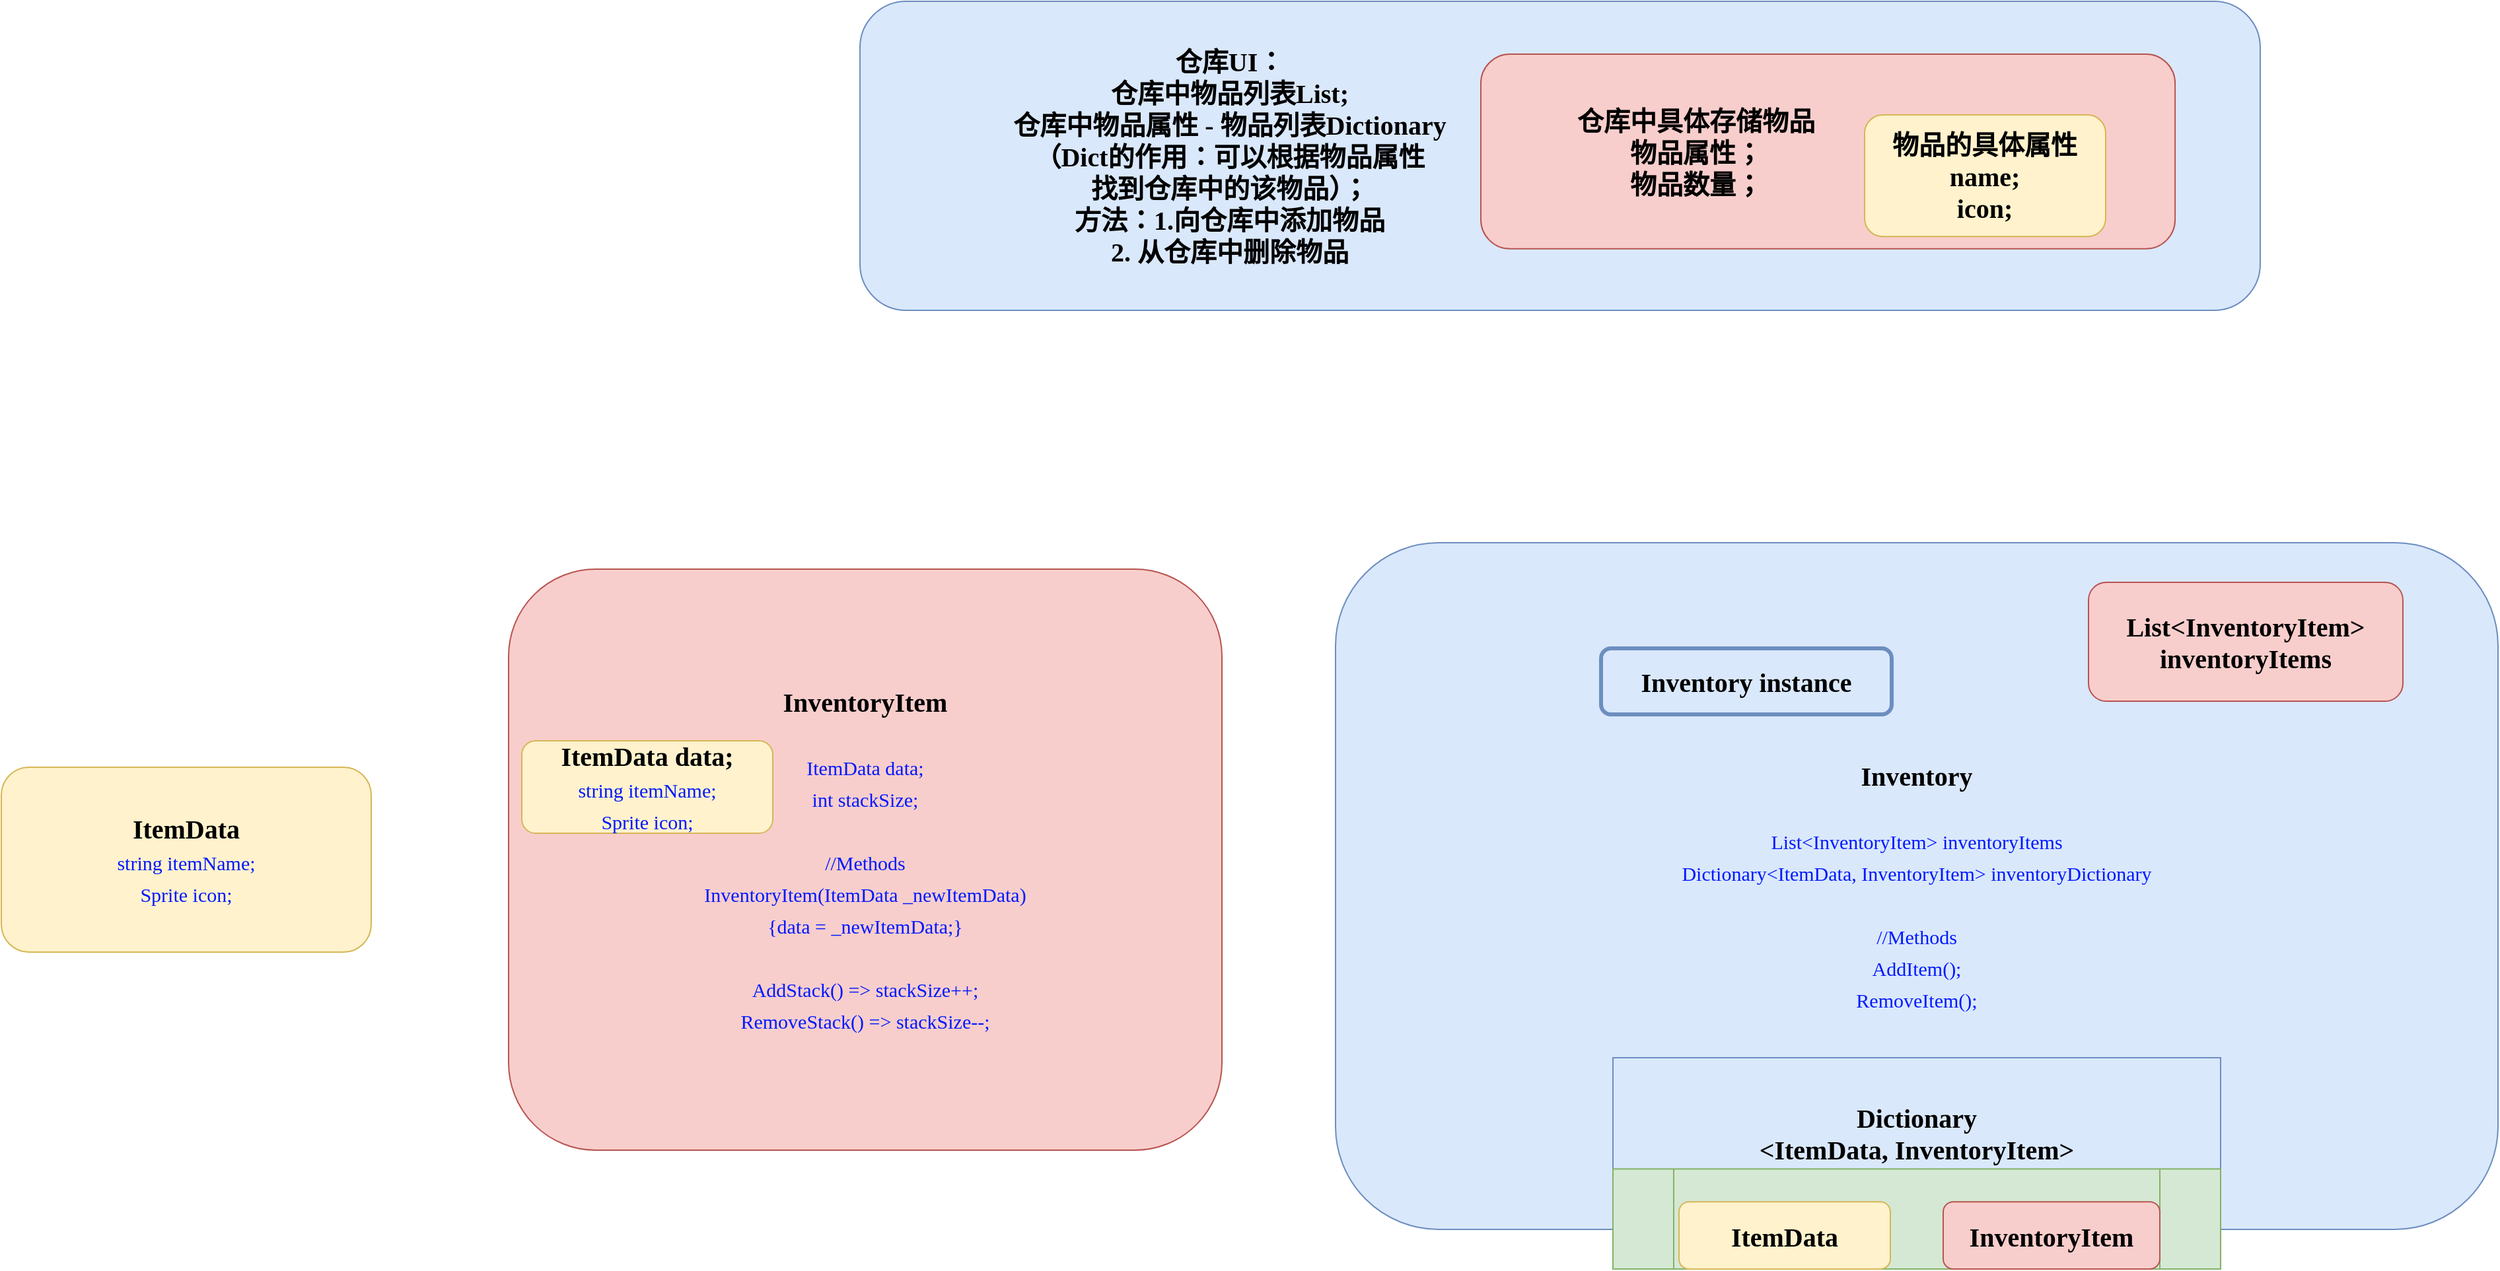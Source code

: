 <mxfile version="27.0.3">
  <diagram name="第 1 页" id="d9a0k_mFq8F035uaQbnA">
    <mxGraphModel dx="2194" dy="2364" grid="1" gridSize="10" guides="1" tooltips="1" connect="1" arrows="1" fold="1" page="1" pageScale="1" pageWidth="827" pageHeight="1169" math="0" shadow="0">
      <root>
        <mxCell id="0" />
        <mxCell id="1" parent="0" />
        <mxCell id="zPP25lYwPmgQLzwcbYbT-2" value="ItemData&lt;div&gt;&lt;span style=&quot;font-weight: normal;&quot;&gt;&lt;font style=&quot;font-size: 15px; color: rgb(0, 25, 255);&quot;&gt;string itemName;&lt;/font&gt;&lt;/span&gt;&lt;/div&gt;&lt;div&gt;&lt;span style=&quot;font-weight: normal;&quot;&gt;&lt;font style=&quot;font-size: 15px; color: rgb(0, 25, 255);&quot;&gt;Sprite icon;&lt;/font&gt;&lt;/span&gt;&lt;/div&gt;" style="rounded=1;whiteSpace=wrap;html=1;fillColor=#fff2cc;strokeColor=#d6b656;fontSize=20;fontStyle=1;fontFamily=Comic Sans MS;" vertex="1" parent="1">
          <mxGeometry x="30" y="30" width="280" height="140" as="geometry" />
        </mxCell>
        <mxCell id="zPP25lYwPmgQLzwcbYbT-6" value="Inventory&lt;div&gt;&lt;br&gt;&lt;div&gt;&lt;font color=&quot;#0019ff&quot;&gt;&lt;span style=&quot;font-size: 15px; font-weight: 400;&quot;&gt;List&amp;lt;InventoryItem&amp;gt; inventoryItems&lt;/span&gt;&lt;/font&gt;&lt;/div&gt;&lt;div&gt;&lt;span style=&quot;font-weight: normal;&quot;&gt;&lt;font style=&quot;font-size: 15px; color: rgb(0, 25, 255);&quot;&gt;Dictionary&amp;lt;ItemData, InventoryItem&amp;gt; inventoryDictionary&lt;/font&gt;&lt;/span&gt;&lt;/div&gt;&lt;/div&gt;&lt;div&gt;&lt;span style=&quot;font-weight: normal;&quot;&gt;&lt;font style=&quot;font-size: 15px; color: rgb(0, 25, 255);&quot;&gt;&lt;br&gt;&lt;/font&gt;&lt;/span&gt;&lt;/div&gt;&lt;div&gt;&lt;span style=&quot;font-weight: normal;&quot;&gt;&lt;font style=&quot;font-size: 15px; color: rgb(0, 25, 255);&quot;&gt;//Methods&lt;/font&gt;&lt;/span&gt;&lt;/div&gt;&lt;div&gt;&lt;font color=&quot;#0019ff&quot;&gt;&lt;span style=&quot;font-size: 15px; font-weight: 400;&quot;&gt;AddItem();&lt;/span&gt;&lt;/font&gt;&lt;/div&gt;&lt;div&gt;&lt;font color=&quot;#0019ff&quot;&gt;&lt;span style=&quot;font-size: 15px; font-weight: 400;&quot;&gt;RemoveItem();&lt;/span&gt;&lt;/font&gt;&lt;/div&gt;" style="rounded=1;whiteSpace=wrap;html=1;fillColor=#dae8fc;strokeColor=#6c8ebf;fontSize=20;fontStyle=1;fontFamily=Comic Sans MS;" vertex="1" parent="1">
          <mxGeometry x="1040" y="-140" width="880" height="520" as="geometry" />
        </mxCell>
        <mxCell id="zPP25lYwPmgQLzwcbYbT-7" value="" style="group" vertex="1" connectable="0" parent="1">
          <mxGeometry x="414" y="-120" width="540" height="440" as="geometry" />
        </mxCell>
        <mxCell id="zPP25lYwPmgQLzwcbYbT-3" value="InventoryItem&lt;div&gt;&lt;br&gt;&lt;div&gt;&lt;span style=&quot;font-weight: normal;&quot;&gt;&lt;font style=&quot;font-size: 15px; color: rgb(0, 25, 255);&quot;&gt;ItemData data;&lt;/font&gt;&lt;/span&gt;&lt;/div&gt;&lt;div&gt;&lt;span style=&quot;font-weight: normal;&quot;&gt;&lt;font style=&quot;font-size: 15px; color: rgb(0, 25, 255);&quot;&gt;int stackSize;&lt;/font&gt;&lt;/span&gt;&lt;/div&gt;&lt;/div&gt;&lt;div&gt;&lt;span style=&quot;font-weight: normal;&quot;&gt;&lt;font style=&quot;font-size: 15px; color: rgb(0, 25, 255);&quot;&gt;&lt;br&gt;&lt;/font&gt;&lt;/span&gt;&lt;/div&gt;&lt;div&gt;&lt;span style=&quot;font-weight: normal;&quot;&gt;&lt;font style=&quot;font-size: 15px; color: rgb(0, 25, 255);&quot;&gt;//Methods&lt;/font&gt;&lt;/span&gt;&lt;/div&gt;&lt;div&gt;&lt;span style=&quot;font-weight: normal;&quot;&gt;&lt;font style=&quot;font-size: 15px; color: rgb(0, 25, 255);&quot;&gt;InventoryItem(ItemData _newItemData)&lt;/font&gt;&lt;/span&gt;&lt;/div&gt;&lt;div&gt;&lt;span style=&quot;font-weight: normal;&quot;&gt;&lt;font style=&quot;font-size: 15px; color: rgb(0, 25, 255);&quot;&gt;{data = _newItemData;}&lt;/font&gt;&lt;/span&gt;&lt;/div&gt;&lt;div&gt;&lt;span style=&quot;font-weight: normal;&quot;&gt;&lt;font style=&quot;font-size: 15px; color: rgb(0, 25, 255);&quot;&gt;&lt;br&gt;&lt;/font&gt;&lt;/span&gt;&lt;/div&gt;&lt;div&gt;&lt;span style=&quot;font-weight: normal;&quot;&gt;&lt;font style=&quot;font-size: 15px; color: rgb(0, 25, 255);&quot;&gt;AddStack() =&amp;gt;&amp;nbsp;&lt;/font&gt;&lt;/span&gt;&lt;span style=&quot;color: rgb(0, 25, 255); font-size: 15px; font-weight: 400; background-color: transparent;&quot;&gt;stackSize++;&lt;/span&gt;&lt;/div&gt;&lt;div&gt;&lt;span style=&quot;font-weight: normal;&quot;&gt;&lt;font style=&quot;font-size: 15px; color: rgb(0, 25, 255);&quot;&gt;RemoveStack() =&amp;gt;&amp;nbsp;&lt;/font&gt;&lt;/span&gt;&lt;span style=&quot;background-color: transparent; font-size: 15px; font-weight: 400;&quot;&gt;&lt;font color=&quot;#0019ff&quot;&gt;stackSize--;&lt;/font&gt;&lt;/span&gt;&lt;/div&gt;" style="rounded=1;whiteSpace=wrap;html=1;fillColor=#f8cecc;strokeColor=#b85450;fontSize=20;fontStyle=1;fontFamily=Comic Sans MS;" vertex="1" parent="zPP25lYwPmgQLzwcbYbT-7">
          <mxGeometry width="540" height="440" as="geometry" />
        </mxCell>
        <mxCell id="zPP25lYwPmgQLzwcbYbT-4" value="ItemData data;&lt;div&gt;&lt;span style=&quot;font-weight: normal;&quot;&gt;&lt;font style=&quot;font-size: 15px; color: rgb(0, 25, 255);&quot;&gt;string itemName;&lt;/font&gt;&lt;/span&gt;&lt;/div&gt;&lt;div&gt;&lt;span style=&quot;font-weight: normal;&quot;&gt;&lt;font style=&quot;font-size: 15px; color: rgb(0, 25, 255);&quot;&gt;Sprite icon;&lt;/font&gt;&lt;/span&gt;&lt;/div&gt;" style="rounded=1;whiteSpace=wrap;html=1;fillColor=#fff2cc;strokeColor=#d6b656;fontSize=20;fontStyle=1;fontFamily=Comic Sans MS;" vertex="1" parent="zPP25lYwPmgQLzwcbYbT-7">
          <mxGeometry x="10" y="130" width="190" height="70" as="geometry" />
        </mxCell>
        <mxCell id="zPP25lYwPmgQLzwcbYbT-8" value="Inventory instance" style="rounded=1;whiteSpace=wrap;html=1;fillColor=#dae8fc;strokeColor=#6c8ebf;fontSize=20;fontStyle=1;fontFamily=Comic Sans MS;strokeWidth=3;" vertex="1" parent="1">
          <mxGeometry x="1241" y="-60" width="220" height="50" as="geometry" />
        </mxCell>
        <mxCell id="zPP25lYwPmgQLzwcbYbT-18" value="" style="group;fillColor=#dae8fc;strokeColor=#6c8ebf;" vertex="1" connectable="0" parent="1">
          <mxGeometry x="1250" y="250" width="460" height="160" as="geometry" />
        </mxCell>
        <mxCell id="zPP25lYwPmgQLzwcbYbT-9" value="Dictionary&lt;div&gt;&amp;lt;ItemData, InventoryItem&amp;gt;&lt;/div&gt;" style="shape=process;whiteSpace=wrap;html=1;backgroundOutline=1;fillColor=#d5e8d4;strokeColor=#82b366;fontStyle=1;fontSize=20;fontFamily=Comic Sans MS;labelPosition=center;verticalLabelPosition=top;align=center;verticalAlign=bottom;" vertex="1" parent="zPP25lYwPmgQLzwcbYbT-18">
          <mxGeometry y="84.211" width="460" height="75.789" as="geometry" />
        </mxCell>
        <mxCell id="zPP25lYwPmgQLzwcbYbT-13" value="ItemData" style="rounded=1;whiteSpace=wrap;html=1;fillColor=#fff2cc;strokeColor=#d6b656;fontSize=20;fontStyle=1;fontFamily=Comic Sans MS;" vertex="1" parent="zPP25lYwPmgQLzwcbYbT-18">
          <mxGeometry x="50" y="109.091" width="160" height="50.909" as="geometry" />
        </mxCell>
        <mxCell id="zPP25lYwPmgQLzwcbYbT-16" value="InventoryItem" style="rounded=1;whiteSpace=wrap;html=1;fillColor=#f8cecc;strokeColor=#b85450;fontSize=20;fontStyle=1;fontFamily=Comic Sans MS;container=0;" vertex="1" parent="zPP25lYwPmgQLzwcbYbT-18">
          <mxGeometry x="250" y="109.091" width="164" height="50.909" as="geometry" />
        </mxCell>
        <mxCell id="zPP25lYwPmgQLzwcbYbT-23" value="List&amp;lt;InventoryItem&amp;gt; inventoryItems" style="rounded=1;whiteSpace=wrap;html=1;fillColor=#f8cecc;strokeColor=#b85450;fontSize=20;fontStyle=1;fontFamily=Comic Sans MS;container=0;" vertex="1" parent="1">
          <mxGeometry x="1610" y="-110" width="238" height="90" as="geometry" />
        </mxCell>
        <mxCell id="zPP25lYwPmgQLzwcbYbT-27" value="" style="group" vertex="1" connectable="0" parent="1">
          <mxGeometry x="680" y="-550" width="1060" height="234" as="geometry" />
        </mxCell>
        <mxCell id="zPP25lYwPmgQLzwcbYbT-24" value="仓库UI：&lt;div&gt;仓库中物品列表List;&lt;/div&gt;&lt;div&gt;仓库中物品属性 - 物品列表Dictionary&lt;br&gt;（Dict的作用：可以根据物品属性&lt;br&gt;找到仓库中的该物品）；&lt;/div&gt;&lt;div&gt;方法：1.向仓库中添加物品&lt;/div&gt;&lt;div&gt;2. 从仓库中删除物品&lt;/div&gt;" style="rounded=1;whiteSpace=wrap;html=1;fillColor=#dae8fc;strokeColor=#6c8ebf;fontSize=20;fontStyle=1;fontFamily=Comic Sans MS;labelPosition=center;verticalLabelPosition=middle;align=center;verticalAlign=middle;spacingLeft=-500;" vertex="1" parent="zPP25lYwPmgQLzwcbYbT-27">
          <mxGeometry width="1060" height="234" as="geometry" />
        </mxCell>
        <mxCell id="zPP25lYwPmgQLzwcbYbT-28" value="" style="group" vertex="1" connectable="0" parent="zPP25lYwPmgQLzwcbYbT-27">
          <mxGeometry x="470" y="39.996" width="525.556" height="147.402" as="geometry" />
        </mxCell>
        <mxCell id="zPP25lYwPmgQLzwcbYbT-25" value="仓库中具体存储物品&lt;div&gt;物品属性；&lt;/div&gt;&lt;div&gt;物品数量；&lt;/div&gt;" style="rounded=1;whiteSpace=wrap;html=1;fillColor=#f8cecc;strokeColor=#b85450;fontSize=20;fontStyle=1;fontFamily=Comic Sans MS;container=0;labelPosition=center;verticalLabelPosition=middle;align=center;verticalAlign=middle;spacingLeft=-200;" vertex="1" parent="zPP25lYwPmgQLzwcbYbT-28">
          <mxGeometry width="525.556" height="147.402" as="geometry" />
        </mxCell>
        <mxCell id="zPP25lYwPmgQLzwcbYbT-26" value="物品的具体属性&lt;div&gt;name;&lt;/div&gt;&lt;div&gt;icon;&lt;/div&gt;" style="rounded=1;whiteSpace=wrap;html=1;fillColor=#fff2cc;strokeColor=#d6b656;fontSize=20;fontStyle=1;fontFamily=Comic Sans MS;labelPosition=center;verticalLabelPosition=middle;align=center;verticalAlign=middle;" vertex="1" parent="zPP25lYwPmgQLzwcbYbT-28">
          <mxGeometry x="290.489" y="46.063" width="182.511" height="92.126" as="geometry" />
        </mxCell>
      </root>
    </mxGraphModel>
  </diagram>
</mxfile>
